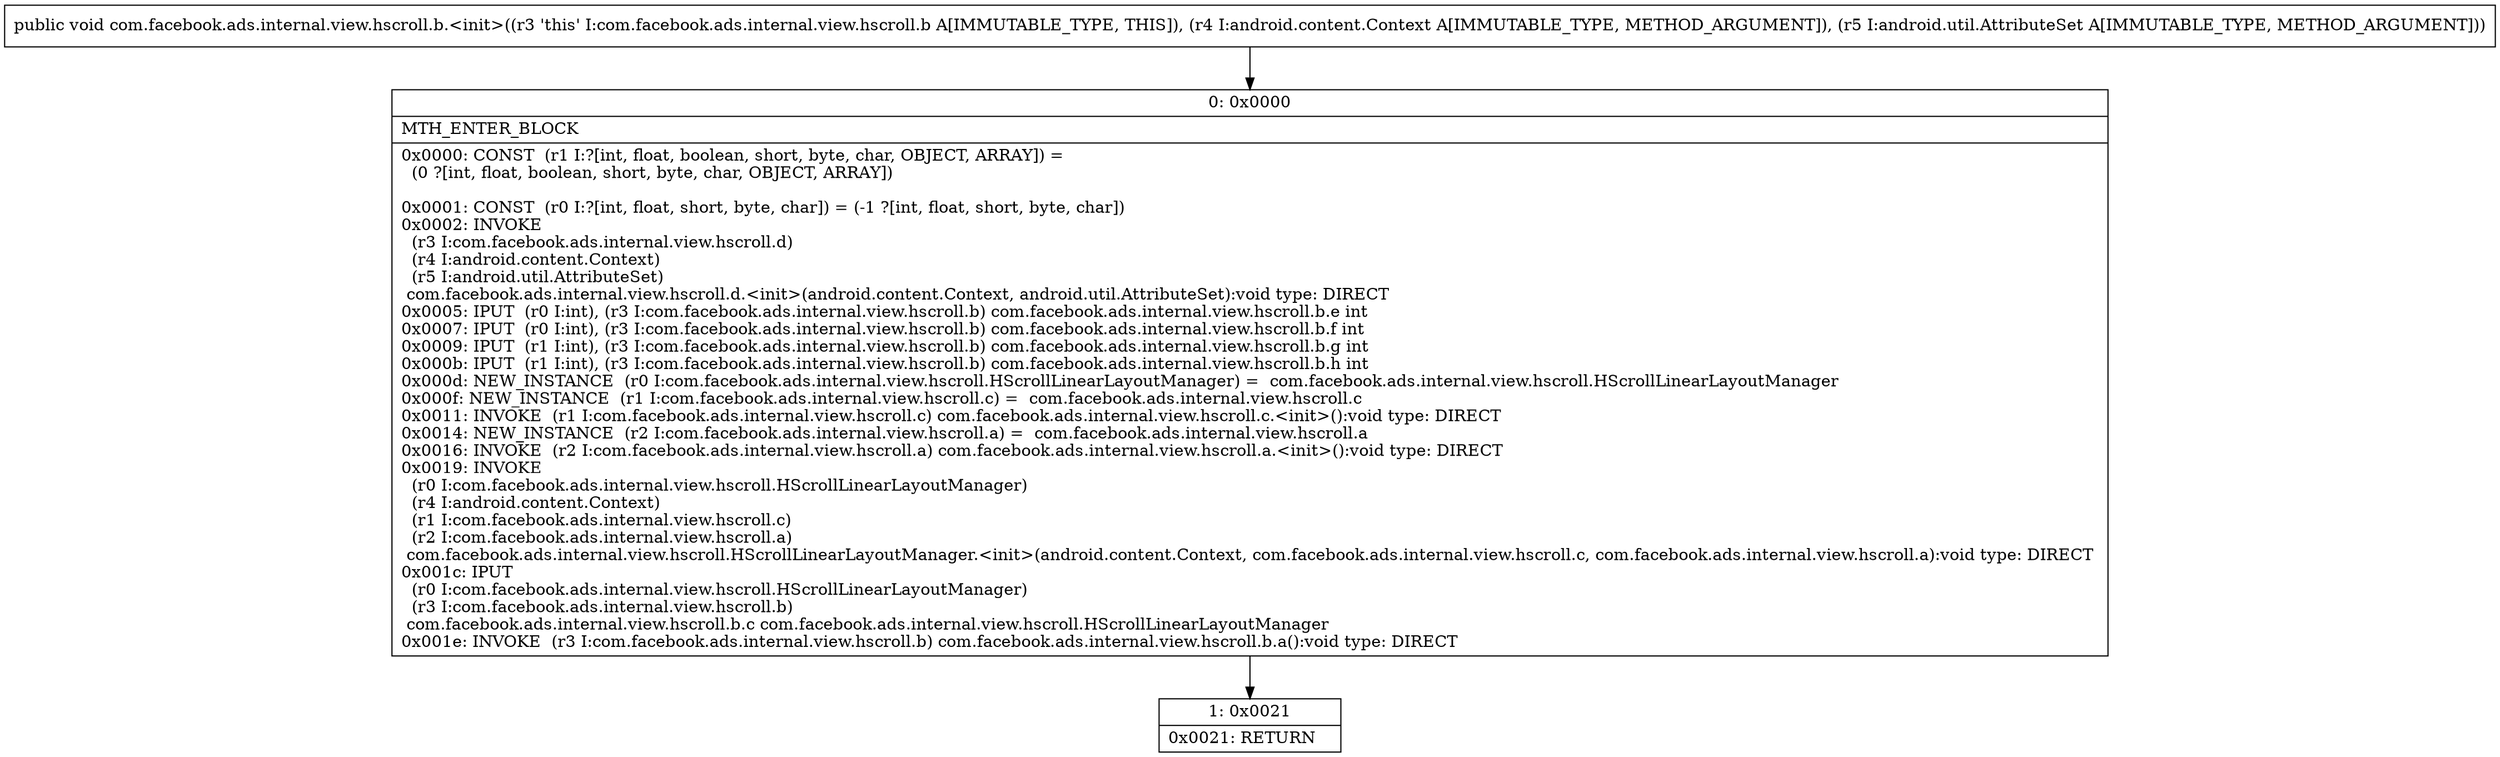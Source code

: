 digraph "CFG forcom.facebook.ads.internal.view.hscroll.b.\<init\>(Landroid\/content\/Context;Landroid\/util\/AttributeSet;)V" {
Node_0 [shape=record,label="{0\:\ 0x0000|MTH_ENTER_BLOCK\l|0x0000: CONST  (r1 I:?[int, float, boolean, short, byte, char, OBJECT, ARRAY]) = \l  (0 ?[int, float, boolean, short, byte, char, OBJECT, ARRAY])\l \l0x0001: CONST  (r0 I:?[int, float, short, byte, char]) = (\-1 ?[int, float, short, byte, char]) \l0x0002: INVOKE  \l  (r3 I:com.facebook.ads.internal.view.hscroll.d)\l  (r4 I:android.content.Context)\l  (r5 I:android.util.AttributeSet)\l com.facebook.ads.internal.view.hscroll.d.\<init\>(android.content.Context, android.util.AttributeSet):void type: DIRECT \l0x0005: IPUT  (r0 I:int), (r3 I:com.facebook.ads.internal.view.hscroll.b) com.facebook.ads.internal.view.hscroll.b.e int \l0x0007: IPUT  (r0 I:int), (r3 I:com.facebook.ads.internal.view.hscroll.b) com.facebook.ads.internal.view.hscroll.b.f int \l0x0009: IPUT  (r1 I:int), (r3 I:com.facebook.ads.internal.view.hscroll.b) com.facebook.ads.internal.view.hscroll.b.g int \l0x000b: IPUT  (r1 I:int), (r3 I:com.facebook.ads.internal.view.hscroll.b) com.facebook.ads.internal.view.hscroll.b.h int \l0x000d: NEW_INSTANCE  (r0 I:com.facebook.ads.internal.view.hscroll.HScrollLinearLayoutManager) =  com.facebook.ads.internal.view.hscroll.HScrollLinearLayoutManager \l0x000f: NEW_INSTANCE  (r1 I:com.facebook.ads.internal.view.hscroll.c) =  com.facebook.ads.internal.view.hscroll.c \l0x0011: INVOKE  (r1 I:com.facebook.ads.internal.view.hscroll.c) com.facebook.ads.internal.view.hscroll.c.\<init\>():void type: DIRECT \l0x0014: NEW_INSTANCE  (r2 I:com.facebook.ads.internal.view.hscroll.a) =  com.facebook.ads.internal.view.hscroll.a \l0x0016: INVOKE  (r2 I:com.facebook.ads.internal.view.hscroll.a) com.facebook.ads.internal.view.hscroll.a.\<init\>():void type: DIRECT \l0x0019: INVOKE  \l  (r0 I:com.facebook.ads.internal.view.hscroll.HScrollLinearLayoutManager)\l  (r4 I:android.content.Context)\l  (r1 I:com.facebook.ads.internal.view.hscroll.c)\l  (r2 I:com.facebook.ads.internal.view.hscroll.a)\l com.facebook.ads.internal.view.hscroll.HScrollLinearLayoutManager.\<init\>(android.content.Context, com.facebook.ads.internal.view.hscroll.c, com.facebook.ads.internal.view.hscroll.a):void type: DIRECT \l0x001c: IPUT  \l  (r0 I:com.facebook.ads.internal.view.hscroll.HScrollLinearLayoutManager)\l  (r3 I:com.facebook.ads.internal.view.hscroll.b)\l com.facebook.ads.internal.view.hscroll.b.c com.facebook.ads.internal.view.hscroll.HScrollLinearLayoutManager \l0x001e: INVOKE  (r3 I:com.facebook.ads.internal.view.hscroll.b) com.facebook.ads.internal.view.hscroll.b.a():void type: DIRECT \l}"];
Node_1 [shape=record,label="{1\:\ 0x0021|0x0021: RETURN   \l}"];
MethodNode[shape=record,label="{public void com.facebook.ads.internal.view.hscroll.b.\<init\>((r3 'this' I:com.facebook.ads.internal.view.hscroll.b A[IMMUTABLE_TYPE, THIS]), (r4 I:android.content.Context A[IMMUTABLE_TYPE, METHOD_ARGUMENT]), (r5 I:android.util.AttributeSet A[IMMUTABLE_TYPE, METHOD_ARGUMENT])) }"];
MethodNode -> Node_0;
Node_0 -> Node_1;
}

